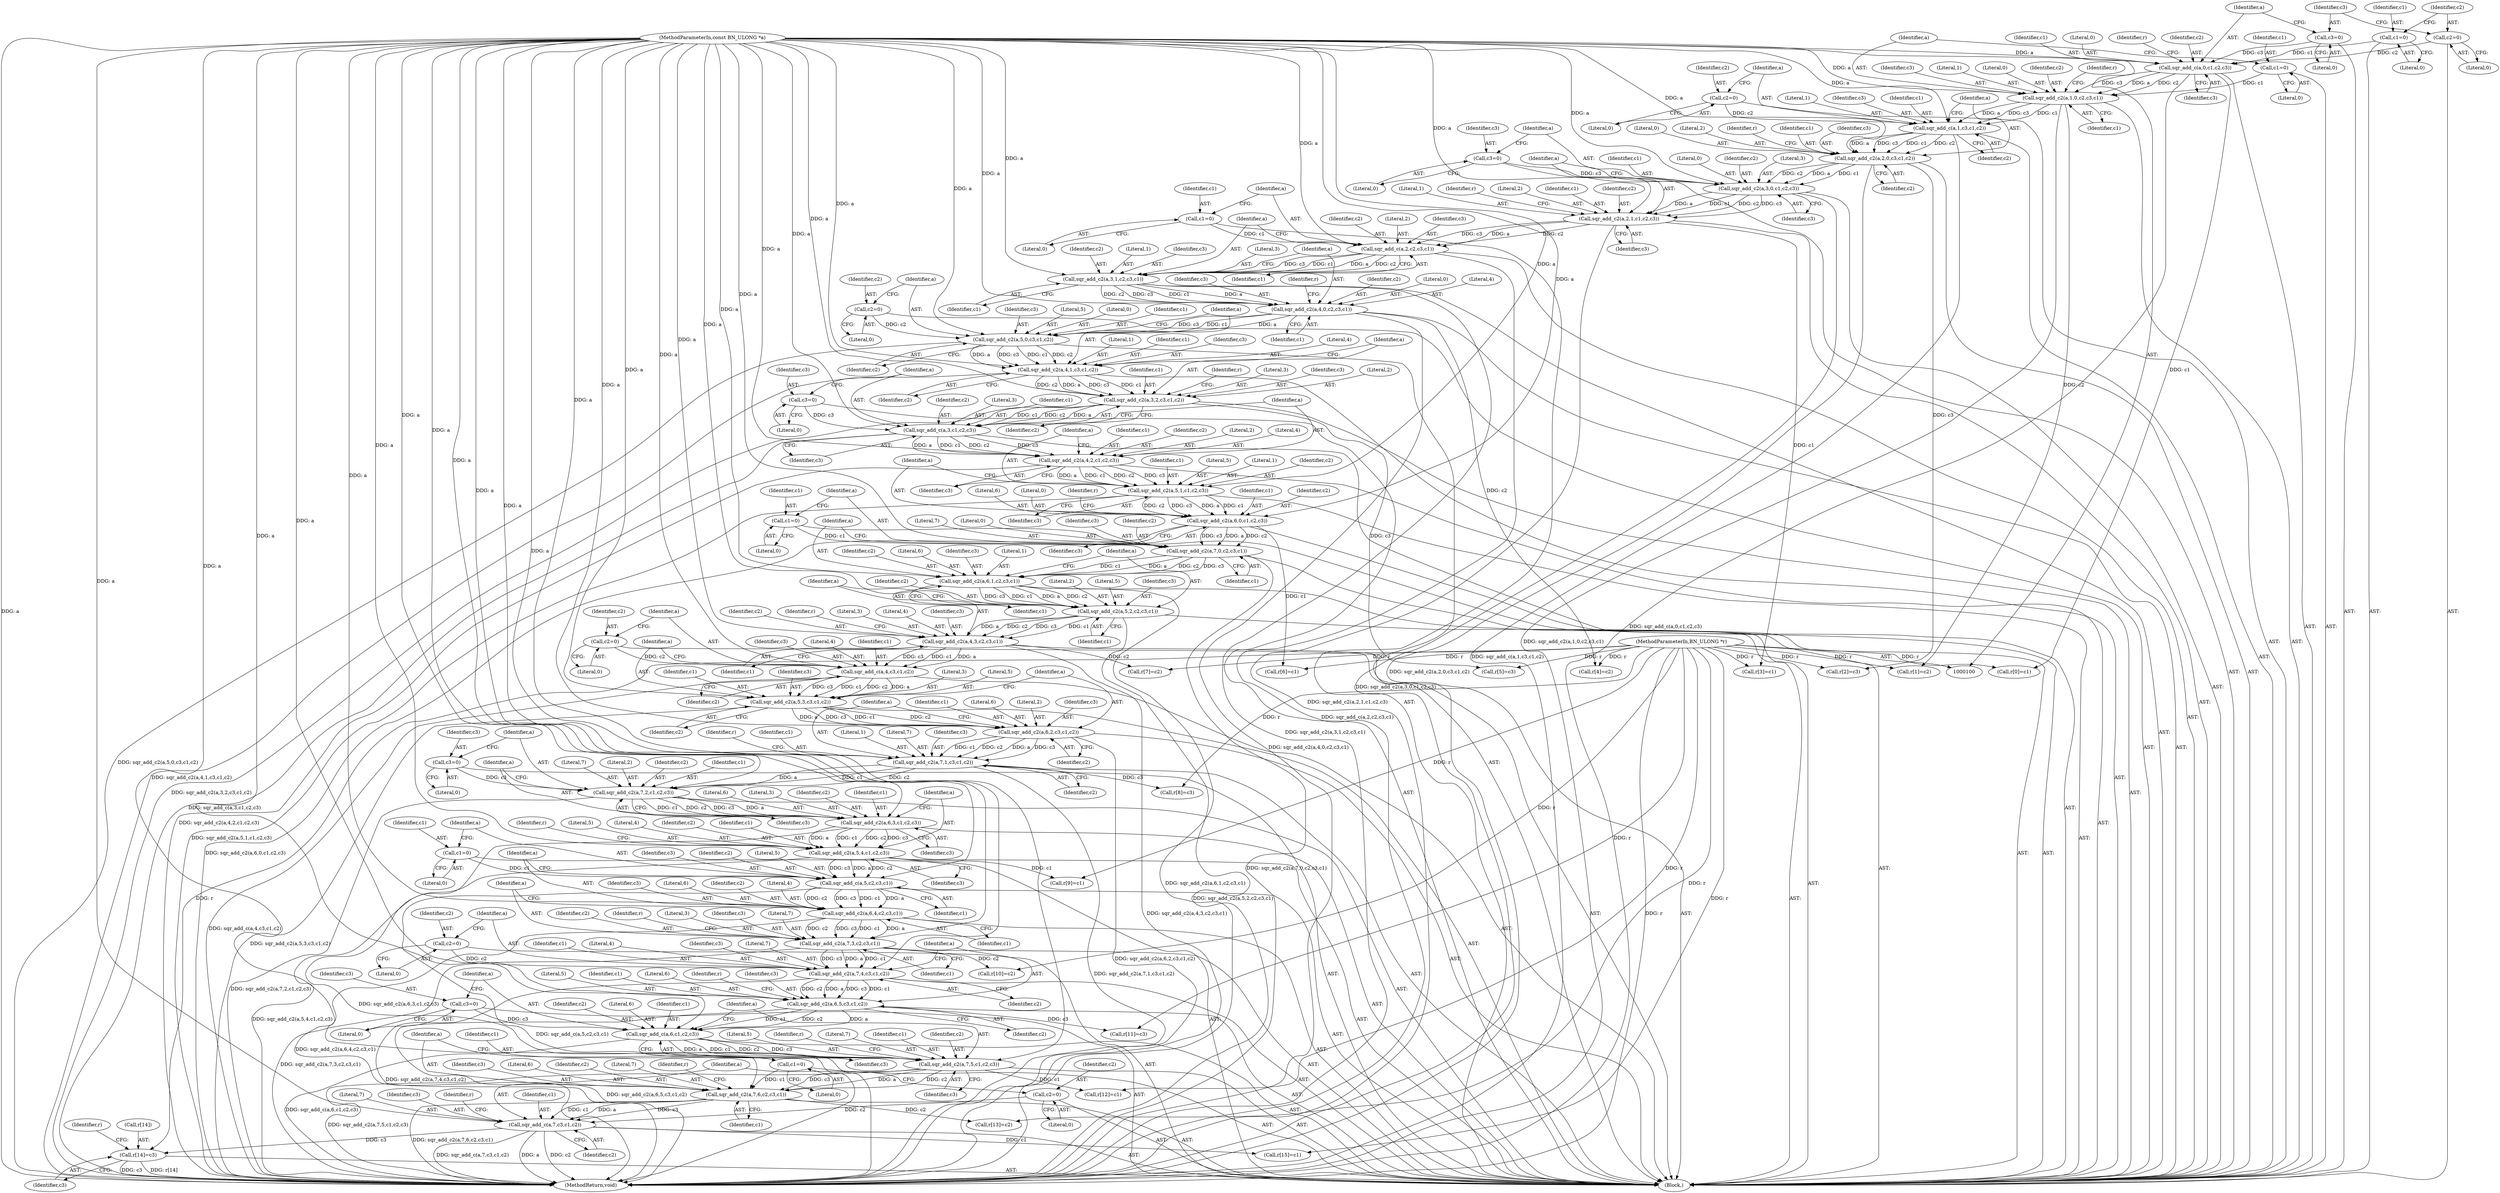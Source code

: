 digraph "0_openssl_a7a44ba55cb4f884c6bc9ceac90072dea38e66d0_2@array" {
"1000472" [label="(Call,r[14]=c3)"];
"1000466" [label="(Call,sqr_add_c(a,7,c3,c1,c2))"];
"1000451" [label="(Call,sqr_add_c2(a,7,6,c2,c3,c1))"];
"1000436" [label="(Call,sqr_add_c2(a,7,5,c1,c2,c3))"];
"1000430" [label="(Call,sqr_add_c(a,6,c1,c2,c3))"];
"1000415" [label="(Call,sqr_add_c2(a,6,5,c3,c1,c2))"];
"1000408" [label="(Call,sqr_add_c2(a,7,4,c3,c1,c2))"];
"1000393" [label="(Call,sqr_add_c2(a,7,3,c2,c3,c1))"];
"1000386" [label="(Call,sqr_add_c2(a,6,4,c2,c3,c1))"];
"1000380" [label="(Call,sqr_add_c(a,5,c2,c3,c1))"];
"1000365" [label="(Call,sqr_add_c2(a,5,4,c1,c2,c3))"];
"1000358" [label="(Call,sqr_add_c2(a,6,3,c1,c2,c3))"];
"1000351" [label="(Call,sqr_add_c2(a,7,2,c1,c2,c3))"];
"1000336" [label="(Call,sqr_add_c2(a,7,1,c3,c1,c2))"];
"1000329" [label="(Call,sqr_add_c2(a,6,2,c3,c1,c2))"];
"1000322" [label="(Call,sqr_add_c2(a,5,3,c3,c1,c2))"];
"1000316" [label="(Call,sqr_add_c(a,4,c3,c1,c2))"];
"1000301" [label="(Call,sqr_add_c2(a,4,3,c2,c3,c1))"];
"1000294" [label="(Call,sqr_add_c2(a,5,2,c2,c3,c1))"];
"1000287" [label="(Call,sqr_add_c2(a,6,1,c2,c3,c1))"];
"1000280" [label="(Call,sqr_add_c2(a,7,0,c2,c3,c1))"];
"1000265" [label="(Call,sqr_add_c2(a,6,0,c1,c2,c3))"];
"1000258" [label="(Call,sqr_add_c2(a,5,1,c1,c2,c3))"];
"1000251" [label="(Call,sqr_add_c2(a,4,2,c1,c2,c3))"];
"1000245" [label="(Call,sqr_add_c(a,3,c1,c2,c3))"];
"1000230" [label="(Call,sqr_add_c2(a,3,2,c3,c1,c2))"];
"1000223" [label="(Call,sqr_add_c2(a,4,1,c3,c1,c2))"];
"1000216" [label="(Call,sqr_add_c2(a,5,0,c3,c1,c2))"];
"1000201" [label="(Call,sqr_add_c2(a,4,0,c2,c3,c1))"];
"1000194" [label="(Call,sqr_add_c2(a,3,1,c2,c3,c1))"];
"1000188" [label="(Call,sqr_add_c(a,2,c2,c3,c1))"];
"1000173" [label="(Call,sqr_add_c2(a,2,1,c1,c2,c3))"];
"1000166" [label="(Call,sqr_add_c2(a,3,0,c1,c2,c3))"];
"1000151" [label="(Call,sqr_add_c2(a,2,0,c3,c1,c2))"];
"1000145" [label="(Call,sqr_add_c(a,1,c3,c1,c2))"];
"1000130" [label="(Call,sqr_add_c2(a,1,0,c2,c3,c1))"];
"1000116" [label="(Call,sqr_add_c(a,0,c1,c2,c3))"];
"1000102" [label="(MethodParameterIn,const BN_ULONG *a)"];
"1000107" [label="(Call,c1=0)"];
"1000110" [label="(Call,c2=0)"];
"1000113" [label="(Call,c3=0)"];
"1000127" [label="(Call,c1=0)"];
"1000142" [label="(Call,c2=0)"];
"1000163" [label="(Call,c3=0)"];
"1000185" [label="(Call,c1=0)"];
"1000213" [label="(Call,c2=0)"];
"1000242" [label="(Call,c3=0)"];
"1000277" [label="(Call,c1=0)"];
"1000313" [label="(Call,c2=0)"];
"1000348" [label="(Call,c3=0)"];
"1000377" [label="(Call,c1=0)"];
"1000405" [label="(Call,c2=0)"];
"1000427" [label="(Call,c3=0)"];
"1000448" [label="(Call,c1=0)"];
"1000463" [label="(Call,c2=0)"];
"1000101" [label="(MethodParameterIn,BN_ULONG *r)"];
"1000457" [label="(Identifier,c1)"];
"1000205" [label="(Identifier,c2)"];
"1000142" [label="(Call,c2=0)"];
"1000287" [label="(Call,sqr_add_c2(a,6,1,c2,c3,c1))"];
"1000148" [label="(Identifier,c3)"];
"1000333" [label="(Identifier,c3)"];
"1000195" [label="(Identifier,a)"];
"1000227" [label="(Identifier,c3)"];
"1000316" [label="(Call,sqr_add_c(a,4,c3,c1,c2))"];
"1000217" [label="(Identifier,a)"];
"1000351" [label="(Call,sqr_add_c2(a,7,2,c1,c2,c3))"];
"1000440" [label="(Identifier,c1)"];
"1000369" [label="(Identifier,c1)"];
"1000185" [label="(Call,c1=0)"];
"1000110" [label="(Call,c2=0)"];
"1000315" [label="(Literal,0)"];
"1000429" [label="(Literal,0)"];
"1000387" [label="(Identifier,a)"];
"1000155" [label="(Identifier,c3)"];
"1000169" [label="(Literal,0)"];
"1000294" [label="(Call,sqr_add_c2(a,5,2,c2,c3,c1))"];
"1000345" [label="(Identifier,r)"];
"1000320" [label="(Identifier,c1)"];
"1000465" [label="(Literal,0)"];
"1000328" [label="(Identifier,c2)"];
"1000395" [label="(Literal,7)"];
"1000293" [label="(Identifier,c1)"];
"1000422" [label="(Call,r[11]=c3)"];
"1000413" [label="(Identifier,c1)"];
"1000218" [label="(Literal,5)"];
"1000397" [label="(Identifier,c2)"];
"1000307" [label="(Identifier,c1)"];
"1000108" [label="(Identifier,c1)"];
"1000463" [label="(Call,c2=0)"];
"1000152" [label="(Identifier,a)"];
"1000354" [label="(Literal,2)"];
"1000357" [label="(Identifier,c3)"];
"1000317" [label="(Identifier,a)"];
"1000259" [label="(Identifier,a)"];
"1000377" [label="(Call,c1=0)"];
"1000284" [label="(Identifier,c2)"];
"1000219" [label="(Literal,0)"];
"1000334" [label="(Identifier,c1)"];
"1000374" [label="(Identifier,r)"];
"1000410" [label="(Literal,7)"];
"1000177" [label="(Identifier,c1)"];
"1000305" [label="(Identifier,c2)"];
"1000281" [label="(Identifier,a)"];
"1000295" [label="(Identifier,a)"];
"1000272" [label="(Call,r[6]=c1)"];
"1000204" [label="(Literal,0)"];
"1000131" [label="(Identifier,a)"];
"1000290" [label="(Literal,1)"];
"1000363" [label="(Identifier,c2)"];
"1000248" [label="(Identifier,c1)"];
"1000329" [label="(Call,sqr_add_c2(a,6,2,c3,c1,c2))"];
"1000107" [label="(Call,c1=0)"];
"1000386" [label="(Call,sqr_add_c2(a,6,4,c2,c3,c1))"];
"1000207" [label="(Identifier,c1)"];
"1000392" [label="(Identifier,c1)"];
"1000291" [label="(Identifier,c2)"];
"1000384" [label="(Identifier,c3)"];
"1000385" [label="(Identifier,c1)"];
"1000114" [label="(Identifier,c3)"];
"1000420" [label="(Identifier,c1)"];
"1000407" [label="(Literal,0)"];
"1000482" [label="(MethodReturn,void)"];
"1000350" [label="(Literal,0)"];
"1000191" [label="(Identifier,c2)"];
"1000103" [label="(Block,)"];
"1000147" [label="(Literal,1)"];
"1000124" [label="(Identifier,r)"];
"1000167" [label="(Identifier,a)"];
"1000157" [label="(Identifier,c2)"];
"1000251" [label="(Call,sqr_add_c2(a,4,2,c1,c2,c3))"];
"1000300" [label="(Identifier,c1)"];
"1000172" [label="(Identifier,c3)"];
"1000154" [label="(Literal,0)"];
"1000458" [label="(Call,r[13]=c2)"];
"1000464" [label="(Identifier,c2)"];
"1000371" [label="(Identifier,c3)"];
"1000368" [label="(Literal,4)"];
"1000336" [label="(Call,sqr_add_c2(a,7,1,c3,c1,c2))"];
"1000186" [label="(Identifier,c1)"];
"1000254" [label="(Literal,2)"];
"1000190" [label="(Literal,2)"];
"1000467" [label="(Identifier,a)"];
"1000193" [label="(Identifier,c1)"];
"1000451" [label="(Call,sqr_add_c2(a,7,6,c2,c3,c1))"];
"1000321" [label="(Identifier,c2)"];
"1000176" [label="(Literal,1)"];
"1000182" [label="(Identifier,r)"];
"1000253" [label="(Literal,4)"];
"1000466" [label="(Call,sqr_add_c(a,7,c3,c1,c2))"];
"1000441" [label="(Identifier,c2)"];
"1000390" [label="(Identifier,c2)"];
"1000361" [label="(Literal,3)"];
"1000296" [label="(Literal,5)"];
"1000236" [label="(Identifier,c2)"];
"1000203" [label="(Literal,4)"];
"1000367" [label="(Literal,5)"];
"1000342" [label="(Identifier,c2)"];
"1000432" [label="(Literal,6)"];
"1000139" [label="(Identifier,r)"];
"1000120" [label="(Identifier,c2)"];
"1000113" [label="(Call,c3=0)"];
"1000171" [label="(Identifier,c2)"];
"1000225" [label="(Literal,4)"];
"1000477" [label="(Call,r[15]=c1)"];
"1000433" [label="(Identifier,c1)"];
"1000323" [label="(Identifier,a)"];
"1000366" [label="(Identifier,a)"];
"1000476" [label="(Identifier,c3)"];
"1000353" [label="(Literal,7)"];
"1000437" [label="(Identifier,a)"];
"1000200" [label="(Identifier,c1)"];
"1000187" [label="(Literal,0)"];
"1000299" [label="(Identifier,c3)"];
"1000383" [label="(Identifier,c2)"];
"1000267" [label="(Literal,6)"];
"1000348" [label="(Call,c3=0)"];
"1000358" [label="(Call,sqr_add_c2(a,6,3,c1,c2,c3))"];
"1000285" [label="(Identifier,c3)"];
"1000288" [label="(Identifier,a)"];
"1000337" [label="(Identifier,a)"];
"1000153" [label="(Literal,2)"];
"1000250" [label="(Identifier,c3)"];
"1000150" [label="(Identifier,c2)"];
"1000160" [label="(Identifier,r)"];
"1000326" [label="(Identifier,c3)"];
"1000352" [label="(Identifier,a)"];
"1000382" [label="(Literal,5)"];
"1000232" [label="(Literal,3)"];
"1000164" [label="(Identifier,c3)"];
"1000222" [label="(Identifier,c2)"];
"1000221" [label="(Identifier,c1)"];
"1000165" [label="(Literal,0)"];
"1000341" [label="(Identifier,c1)"];
"1000199" [label="(Identifier,c3)"];
"1000146" [label="(Identifier,a)"];
"1000370" [label="(Identifier,c2)"];
"1000359" [label="(Identifier,a)"];
"1000255" [label="(Identifier,c1)"];
"1000456" [label="(Identifier,c3)"];
"1000121" [label="(Identifier,c3)"];
"1000393" [label="(Call,sqr_add_c2(a,7,3,c2,c3,c1))"];
"1000194" [label="(Call,sqr_add_c2(a,3,1,c2,c3,c1))"];
"1000431" [label="(Identifier,a)"];
"1000400" [label="(Call,r[10]=c2)"];
"1000474" [label="(Identifier,r)"];
"1000130" [label="(Call,sqr_add_c2(a,1,0,c2,c3,c1))"];
"1000129" [label="(Literal,0)"];
"1000417" [label="(Literal,6)"];
"1000102" [label="(MethodParameterIn,const BN_ULONG *a)"];
"1000430" [label="(Call,sqr_add_c(a,6,c1,c2,c3))"];
"1000415" [label="(Call,sqr_add_c2(a,6,5,c3,c1,c2))"];
"1000314" [label="(Identifier,c2)"];
"1000188" [label="(Call,sqr_add_c(a,2,c2,c3,c1))"];
"1000197" [label="(Literal,1)"];
"1000339" [label="(Literal,1)"];
"1000168" [label="(Literal,3)"];
"1000128" [label="(Identifier,c1)"];
"1000479" [label="(Identifier,r)"];
"1000268" [label="(Literal,0)"];
"1000306" [label="(Identifier,c3)"];
"1000379" [label="(Literal,0)"];
"1000101" [label="(MethodParameterIn,BN_ULONG *r)"];
"1000372" [label="(Call,r[9]=c1)"];
"1000274" [label="(Identifier,r)"];
"1000280" [label="(Call,sqr_add_c2(a,7,0,c2,c3,c1))"];
"1000443" [label="(Call,r[12]=c1)"];
"1000414" [label="(Identifier,c2)"];
"1000234" [label="(Identifier,c3)"];
"1000416" [label="(Identifier,a)"];
"1000119" [label="(Identifier,c1)"];
"1000362" [label="(Identifier,c1)"];
"1000249" [label="(Identifier,c2)"];
"1000330" [label="(Identifier,a)"];
"1000402" [label="(Identifier,r)"];
"1000325" [label="(Literal,3)"];
"1000122" [label="(Call,r[0]=c1)"];
"1000327" [label="(Identifier,c1)"];
"1000322" [label="(Call,sqr_add_c2(a,5,3,c3,c1,c2))"];
"1000301" [label="(Call,sqr_add_c2(a,4,3,c2,c3,c1))"];
"1000298" [label="(Identifier,c2)"];
"1000226" [label="(Literal,1)"];
"1000170" [label="(Identifier,c1)"];
"1000233" [label="(Literal,2)"];
"1000206" [label="(Identifier,c3)"];
"1000237" [label="(Call,r[5]=c3)"];
"1000389" [label="(Literal,4)"];
"1000277" [label="(Call,c1=0)"];
"1000192" [label="(Identifier,c3)"];
"1000471" [label="(Identifier,c2)"];
"1000427" [label="(Call,c3=0)"];
"1000408" [label="(Call,sqr_add_c2(a,7,4,c3,c1,c2))"];
"1000454" [label="(Literal,6)"];
"1000411" [label="(Literal,4)"];
"1000265" [label="(Call,sqr_add_c2(a,6,0,c1,c2,c3))"];
"1000257" [label="(Identifier,c3)"];
"1000262" [label="(Identifier,c1)"];
"1000252" [label="(Identifier,a)"];
"1000235" [label="(Identifier,c1)"];
"1000180" [label="(Call,r[3]=c1)"];
"1000145" [label="(Call,sqr_add_c(a,1,c3,c1,c2))"];
"1000244" [label="(Literal,0)"];
"1000243" [label="(Identifier,c3)"];
"1000335" [label="(Identifier,c2)"];
"1000439" [label="(Literal,5)"];
"1000116" [label="(Call,sqr_add_c(a,0,c1,c2,c3))"];
"1000470" [label="(Identifier,c1)"];
"1000424" [label="(Identifier,r)"];
"1000436" [label="(Call,sqr_add_c2(a,7,5,c1,c2,c3))"];
"1000356" [label="(Identifier,c2)"];
"1000173" [label="(Call,sqr_add_c2(a,2,1,c1,c2,c3))"];
"1000137" [label="(Call,r[1]=c2)"];
"1000381" [label="(Identifier,a)"];
"1000412" [label="(Identifier,c3)"];
"1000127" [label="(Call,c1=0)"];
"1000455" [label="(Identifier,c2)"];
"1000118" [label="(Literal,0)"];
"1000115" [label="(Literal,0)"];
"1000215" [label="(Literal,0)"];
"1000319" [label="(Identifier,c3)"];
"1000231" [label="(Identifier,a)"];
"1000198" [label="(Identifier,c2)"];
"1000343" [label="(Call,r[8]=c3)"];
"1000445" [label="(Identifier,r)"];
"1000286" [label="(Identifier,c1)"];
"1000230" [label="(Call,sqr_add_c2(a,3,2,c3,c1,c2))"];
"1000338" [label="(Literal,7)"];
"1000158" [label="(Call,r[2]=c3)"];
"1000349" [label="(Identifier,c3)"];
"1000468" [label="(Literal,7)"];
"1000469" [label="(Identifier,c3)"];
"1000391" [label="(Identifier,c3)"];
"1000297" [label="(Literal,2)"];
"1000210" [label="(Identifier,r)"];
"1000214" [label="(Identifier,c2)"];
"1000279" [label="(Literal,0)"];
"1000421" [label="(Identifier,c2)"];
"1000331" [label="(Literal,6)"];
"1000434" [label="(Identifier,c2)"];
"1000282" [label="(Literal,7)"];
"1000220" [label="(Identifier,c3)"];
"1000201" [label="(Call,sqr_add_c2(a,4,0,c2,c3,c1))"];
"1000399" [label="(Identifier,c1)"];
"1000269" [label="(Identifier,c1)"];
"1000260" [label="(Literal,5)"];
"1000448" [label="(Call,c1=0)"];
"1000246" [label="(Identifier,a)"];
"1000228" [label="(Identifier,c1)"];
"1000189" [label="(Identifier,a)"];
"1000438" [label="(Literal,7)"];
"1000449" [label="(Identifier,c1)"];
"1000245" [label="(Call,sqr_add_c(a,3,c1,c2,c3))"];
"1000261" [label="(Literal,1)"];
"1000380" [label="(Call,sqr_add_c(a,5,c2,c3,c1))"];
"1000340" [label="(Identifier,c3)"];
"1000175" [label="(Literal,2)"];
"1000208" [label="(Call,r[4]=c2)"];
"1000112" [label="(Literal,0)"];
"1000318" [label="(Literal,4)"];
"1000256" [label="(Identifier,c2)"];
"1000229" [label="(Identifier,c2)"];
"1000365" [label="(Call,sqr_add_c2(a,5,4,c1,c2,c3))"];
"1000196" [label="(Literal,3)"];
"1000163" [label="(Call,c3=0)"];
"1000149" [label="(Identifier,c1)"];
"1000117" [label="(Identifier,a)"];
"1000302" [label="(Identifier,a)"];
"1000216" [label="(Call,sqr_add_c2(a,5,0,c3,c1,c2))"];
"1000179" [label="(Identifier,c3)"];
"1000394" [label="(Identifier,a)"];
"1000109" [label="(Literal,0)"];
"1000409" [label="(Identifier,a)"];
"1000271" [label="(Identifier,c3)"];
"1000364" [label="(Identifier,c3)"];
"1000224" [label="(Identifier,a)"];
"1000174" [label="(Identifier,a)"];
"1000398" [label="(Identifier,c3)"];
"1000360" [label="(Literal,6)"];
"1000472" [label="(Call,r[14]=c3)"];
"1000453" [label="(Literal,7)"];
"1000166" [label="(Call,sqr_add_c2(a,3,0,c1,c2,c3))"];
"1000270" [label="(Identifier,c2)"];
"1000419" [label="(Identifier,c3)"];
"1000202" [label="(Identifier,a)"];
"1000239" [label="(Identifier,r)"];
"1000355" [label="(Identifier,c1)"];
"1000135" [label="(Identifier,c3)"];
"1000406" [label="(Identifier,c2)"];
"1000178" [label="(Identifier,c2)"];
"1000452" [label="(Identifier,a)"];
"1000213" [label="(Call,c2=0)"];
"1000313" [label="(Call,c2=0)"];
"1000405" [label="(Call,c2=0)"];
"1000324" [label="(Literal,5)"];
"1000308" [label="(Call,r[7]=c2)"];
"1000473" [label="(Call,r[14])"];
"1000435" [label="(Identifier,c3)"];
"1000151" [label="(Call,sqr_add_c2(a,2,0,c3,c1,c2))"];
"1000278" [label="(Identifier,c1)"];
"1000388" [label="(Literal,6)"];
"1000442" [label="(Identifier,c3)"];
"1000242" [label="(Call,c3=0)"];
"1000144" [label="(Literal,0)"];
"1000143" [label="(Identifier,c2)"];
"1000289" [label="(Literal,6)"];
"1000264" [label="(Identifier,c3)"];
"1000396" [label="(Literal,3)"];
"1000258" [label="(Call,sqr_add_c2(a,5,1,c1,c2,c3))"];
"1000132" [label="(Literal,1)"];
"1000428" [label="(Identifier,c3)"];
"1000292" [label="(Identifier,c3)"];
"1000460" [label="(Identifier,r)"];
"1000450" [label="(Literal,0)"];
"1000332" [label="(Literal,2)"];
"1000310" [label="(Identifier,r)"];
"1000156" [label="(Identifier,c1)"];
"1000303" [label="(Literal,4)"];
"1000304" [label="(Literal,3)"];
"1000378" [label="(Identifier,c1)"];
"1000247" [label="(Literal,3)"];
"1000283" [label="(Literal,0)"];
"1000266" [label="(Identifier,a)"];
"1000263" [label="(Identifier,c2)"];
"1000133" [label="(Literal,0)"];
"1000223" [label="(Call,sqr_add_c2(a,4,1,c3,c1,c2))"];
"1000136" [label="(Identifier,c1)"];
"1000134" [label="(Identifier,c2)"];
"1000111" [label="(Identifier,c2)"];
"1000418" [label="(Literal,5)"];
"1000472" -> "1000103"  [label="AST: "];
"1000472" -> "1000476"  [label="CFG: "];
"1000473" -> "1000472"  [label="AST: "];
"1000476" -> "1000472"  [label="AST: "];
"1000479" -> "1000472"  [label="CFG: "];
"1000472" -> "1000482"  [label="DDG: c3"];
"1000472" -> "1000482"  [label="DDG: r[14]"];
"1000466" -> "1000472"  [label="DDG: c3"];
"1000101" -> "1000472"  [label="DDG: r"];
"1000466" -> "1000103"  [label="AST: "];
"1000466" -> "1000471"  [label="CFG: "];
"1000467" -> "1000466"  [label="AST: "];
"1000468" -> "1000466"  [label="AST: "];
"1000469" -> "1000466"  [label="AST: "];
"1000470" -> "1000466"  [label="AST: "];
"1000471" -> "1000466"  [label="AST: "];
"1000474" -> "1000466"  [label="CFG: "];
"1000466" -> "1000482"  [label="DDG: sqr_add_c(a,7,c3,c1,c2)"];
"1000466" -> "1000482"  [label="DDG: a"];
"1000466" -> "1000482"  [label="DDG: c2"];
"1000451" -> "1000466"  [label="DDG: a"];
"1000451" -> "1000466"  [label="DDG: c3"];
"1000451" -> "1000466"  [label="DDG: c1"];
"1000102" -> "1000466"  [label="DDG: a"];
"1000463" -> "1000466"  [label="DDG: c2"];
"1000466" -> "1000477"  [label="DDG: c1"];
"1000451" -> "1000103"  [label="AST: "];
"1000451" -> "1000457"  [label="CFG: "];
"1000452" -> "1000451"  [label="AST: "];
"1000453" -> "1000451"  [label="AST: "];
"1000454" -> "1000451"  [label="AST: "];
"1000455" -> "1000451"  [label="AST: "];
"1000456" -> "1000451"  [label="AST: "];
"1000457" -> "1000451"  [label="AST: "];
"1000460" -> "1000451"  [label="CFG: "];
"1000451" -> "1000482"  [label="DDG: sqr_add_c2(a,7,6,c2,c3,c1)"];
"1000436" -> "1000451"  [label="DDG: a"];
"1000436" -> "1000451"  [label="DDG: c2"];
"1000436" -> "1000451"  [label="DDG: c3"];
"1000102" -> "1000451"  [label="DDG: a"];
"1000448" -> "1000451"  [label="DDG: c1"];
"1000451" -> "1000458"  [label="DDG: c2"];
"1000436" -> "1000103"  [label="AST: "];
"1000436" -> "1000442"  [label="CFG: "];
"1000437" -> "1000436"  [label="AST: "];
"1000438" -> "1000436"  [label="AST: "];
"1000439" -> "1000436"  [label="AST: "];
"1000440" -> "1000436"  [label="AST: "];
"1000441" -> "1000436"  [label="AST: "];
"1000442" -> "1000436"  [label="AST: "];
"1000445" -> "1000436"  [label="CFG: "];
"1000436" -> "1000482"  [label="DDG: sqr_add_c2(a,7,5,c1,c2,c3)"];
"1000430" -> "1000436"  [label="DDG: a"];
"1000430" -> "1000436"  [label="DDG: c1"];
"1000430" -> "1000436"  [label="DDG: c2"];
"1000430" -> "1000436"  [label="DDG: c3"];
"1000102" -> "1000436"  [label="DDG: a"];
"1000436" -> "1000443"  [label="DDG: c1"];
"1000430" -> "1000103"  [label="AST: "];
"1000430" -> "1000435"  [label="CFG: "];
"1000431" -> "1000430"  [label="AST: "];
"1000432" -> "1000430"  [label="AST: "];
"1000433" -> "1000430"  [label="AST: "];
"1000434" -> "1000430"  [label="AST: "];
"1000435" -> "1000430"  [label="AST: "];
"1000437" -> "1000430"  [label="CFG: "];
"1000430" -> "1000482"  [label="DDG: sqr_add_c(a,6,c1,c2,c3)"];
"1000415" -> "1000430"  [label="DDG: a"];
"1000415" -> "1000430"  [label="DDG: c1"];
"1000415" -> "1000430"  [label="DDG: c2"];
"1000102" -> "1000430"  [label="DDG: a"];
"1000427" -> "1000430"  [label="DDG: c3"];
"1000415" -> "1000103"  [label="AST: "];
"1000415" -> "1000421"  [label="CFG: "];
"1000416" -> "1000415"  [label="AST: "];
"1000417" -> "1000415"  [label="AST: "];
"1000418" -> "1000415"  [label="AST: "];
"1000419" -> "1000415"  [label="AST: "];
"1000420" -> "1000415"  [label="AST: "];
"1000421" -> "1000415"  [label="AST: "];
"1000424" -> "1000415"  [label="CFG: "];
"1000415" -> "1000482"  [label="DDG: sqr_add_c2(a,6,5,c3,c1,c2)"];
"1000408" -> "1000415"  [label="DDG: a"];
"1000408" -> "1000415"  [label="DDG: c3"];
"1000408" -> "1000415"  [label="DDG: c1"];
"1000408" -> "1000415"  [label="DDG: c2"];
"1000102" -> "1000415"  [label="DDG: a"];
"1000415" -> "1000422"  [label="DDG: c3"];
"1000408" -> "1000103"  [label="AST: "];
"1000408" -> "1000414"  [label="CFG: "];
"1000409" -> "1000408"  [label="AST: "];
"1000410" -> "1000408"  [label="AST: "];
"1000411" -> "1000408"  [label="AST: "];
"1000412" -> "1000408"  [label="AST: "];
"1000413" -> "1000408"  [label="AST: "];
"1000414" -> "1000408"  [label="AST: "];
"1000416" -> "1000408"  [label="CFG: "];
"1000408" -> "1000482"  [label="DDG: sqr_add_c2(a,7,4,c3,c1,c2)"];
"1000393" -> "1000408"  [label="DDG: a"];
"1000393" -> "1000408"  [label="DDG: c3"];
"1000393" -> "1000408"  [label="DDG: c1"];
"1000102" -> "1000408"  [label="DDG: a"];
"1000405" -> "1000408"  [label="DDG: c2"];
"1000393" -> "1000103"  [label="AST: "];
"1000393" -> "1000399"  [label="CFG: "];
"1000394" -> "1000393"  [label="AST: "];
"1000395" -> "1000393"  [label="AST: "];
"1000396" -> "1000393"  [label="AST: "];
"1000397" -> "1000393"  [label="AST: "];
"1000398" -> "1000393"  [label="AST: "];
"1000399" -> "1000393"  [label="AST: "];
"1000402" -> "1000393"  [label="CFG: "];
"1000393" -> "1000482"  [label="DDG: sqr_add_c2(a,7,3,c2,c3,c1)"];
"1000386" -> "1000393"  [label="DDG: a"];
"1000386" -> "1000393"  [label="DDG: c2"];
"1000386" -> "1000393"  [label="DDG: c3"];
"1000386" -> "1000393"  [label="DDG: c1"];
"1000102" -> "1000393"  [label="DDG: a"];
"1000393" -> "1000400"  [label="DDG: c2"];
"1000386" -> "1000103"  [label="AST: "];
"1000386" -> "1000392"  [label="CFG: "];
"1000387" -> "1000386"  [label="AST: "];
"1000388" -> "1000386"  [label="AST: "];
"1000389" -> "1000386"  [label="AST: "];
"1000390" -> "1000386"  [label="AST: "];
"1000391" -> "1000386"  [label="AST: "];
"1000392" -> "1000386"  [label="AST: "];
"1000394" -> "1000386"  [label="CFG: "];
"1000386" -> "1000482"  [label="DDG: sqr_add_c2(a,6,4,c2,c3,c1)"];
"1000380" -> "1000386"  [label="DDG: a"];
"1000380" -> "1000386"  [label="DDG: c2"];
"1000380" -> "1000386"  [label="DDG: c3"];
"1000380" -> "1000386"  [label="DDG: c1"];
"1000102" -> "1000386"  [label="DDG: a"];
"1000380" -> "1000103"  [label="AST: "];
"1000380" -> "1000385"  [label="CFG: "];
"1000381" -> "1000380"  [label="AST: "];
"1000382" -> "1000380"  [label="AST: "];
"1000383" -> "1000380"  [label="AST: "];
"1000384" -> "1000380"  [label="AST: "];
"1000385" -> "1000380"  [label="AST: "];
"1000387" -> "1000380"  [label="CFG: "];
"1000380" -> "1000482"  [label="DDG: sqr_add_c(a,5,c2,c3,c1)"];
"1000365" -> "1000380"  [label="DDG: a"];
"1000365" -> "1000380"  [label="DDG: c2"];
"1000365" -> "1000380"  [label="DDG: c3"];
"1000102" -> "1000380"  [label="DDG: a"];
"1000377" -> "1000380"  [label="DDG: c1"];
"1000365" -> "1000103"  [label="AST: "];
"1000365" -> "1000371"  [label="CFG: "];
"1000366" -> "1000365"  [label="AST: "];
"1000367" -> "1000365"  [label="AST: "];
"1000368" -> "1000365"  [label="AST: "];
"1000369" -> "1000365"  [label="AST: "];
"1000370" -> "1000365"  [label="AST: "];
"1000371" -> "1000365"  [label="AST: "];
"1000374" -> "1000365"  [label="CFG: "];
"1000365" -> "1000482"  [label="DDG: sqr_add_c2(a,5,4,c1,c2,c3)"];
"1000358" -> "1000365"  [label="DDG: a"];
"1000358" -> "1000365"  [label="DDG: c1"];
"1000358" -> "1000365"  [label="DDG: c2"];
"1000358" -> "1000365"  [label="DDG: c3"];
"1000102" -> "1000365"  [label="DDG: a"];
"1000365" -> "1000372"  [label="DDG: c1"];
"1000358" -> "1000103"  [label="AST: "];
"1000358" -> "1000364"  [label="CFG: "];
"1000359" -> "1000358"  [label="AST: "];
"1000360" -> "1000358"  [label="AST: "];
"1000361" -> "1000358"  [label="AST: "];
"1000362" -> "1000358"  [label="AST: "];
"1000363" -> "1000358"  [label="AST: "];
"1000364" -> "1000358"  [label="AST: "];
"1000366" -> "1000358"  [label="CFG: "];
"1000358" -> "1000482"  [label="DDG: sqr_add_c2(a,6,3,c1,c2,c3)"];
"1000351" -> "1000358"  [label="DDG: a"];
"1000351" -> "1000358"  [label="DDG: c1"];
"1000351" -> "1000358"  [label="DDG: c2"];
"1000351" -> "1000358"  [label="DDG: c3"];
"1000102" -> "1000358"  [label="DDG: a"];
"1000351" -> "1000103"  [label="AST: "];
"1000351" -> "1000357"  [label="CFG: "];
"1000352" -> "1000351"  [label="AST: "];
"1000353" -> "1000351"  [label="AST: "];
"1000354" -> "1000351"  [label="AST: "];
"1000355" -> "1000351"  [label="AST: "];
"1000356" -> "1000351"  [label="AST: "];
"1000357" -> "1000351"  [label="AST: "];
"1000359" -> "1000351"  [label="CFG: "];
"1000351" -> "1000482"  [label="DDG: sqr_add_c2(a,7,2,c1,c2,c3)"];
"1000336" -> "1000351"  [label="DDG: a"];
"1000336" -> "1000351"  [label="DDG: c1"];
"1000336" -> "1000351"  [label="DDG: c2"];
"1000102" -> "1000351"  [label="DDG: a"];
"1000348" -> "1000351"  [label="DDG: c3"];
"1000336" -> "1000103"  [label="AST: "];
"1000336" -> "1000342"  [label="CFG: "];
"1000337" -> "1000336"  [label="AST: "];
"1000338" -> "1000336"  [label="AST: "];
"1000339" -> "1000336"  [label="AST: "];
"1000340" -> "1000336"  [label="AST: "];
"1000341" -> "1000336"  [label="AST: "];
"1000342" -> "1000336"  [label="AST: "];
"1000345" -> "1000336"  [label="CFG: "];
"1000336" -> "1000482"  [label="DDG: sqr_add_c2(a,7,1,c3,c1,c2)"];
"1000329" -> "1000336"  [label="DDG: a"];
"1000329" -> "1000336"  [label="DDG: c3"];
"1000329" -> "1000336"  [label="DDG: c1"];
"1000329" -> "1000336"  [label="DDG: c2"];
"1000102" -> "1000336"  [label="DDG: a"];
"1000336" -> "1000343"  [label="DDG: c3"];
"1000329" -> "1000103"  [label="AST: "];
"1000329" -> "1000335"  [label="CFG: "];
"1000330" -> "1000329"  [label="AST: "];
"1000331" -> "1000329"  [label="AST: "];
"1000332" -> "1000329"  [label="AST: "];
"1000333" -> "1000329"  [label="AST: "];
"1000334" -> "1000329"  [label="AST: "];
"1000335" -> "1000329"  [label="AST: "];
"1000337" -> "1000329"  [label="CFG: "];
"1000329" -> "1000482"  [label="DDG: sqr_add_c2(a,6,2,c3,c1,c2)"];
"1000322" -> "1000329"  [label="DDG: a"];
"1000322" -> "1000329"  [label="DDG: c3"];
"1000322" -> "1000329"  [label="DDG: c1"];
"1000322" -> "1000329"  [label="DDG: c2"];
"1000102" -> "1000329"  [label="DDG: a"];
"1000322" -> "1000103"  [label="AST: "];
"1000322" -> "1000328"  [label="CFG: "];
"1000323" -> "1000322"  [label="AST: "];
"1000324" -> "1000322"  [label="AST: "];
"1000325" -> "1000322"  [label="AST: "];
"1000326" -> "1000322"  [label="AST: "];
"1000327" -> "1000322"  [label="AST: "];
"1000328" -> "1000322"  [label="AST: "];
"1000330" -> "1000322"  [label="CFG: "];
"1000322" -> "1000482"  [label="DDG: sqr_add_c2(a,5,3,c3,c1,c2)"];
"1000316" -> "1000322"  [label="DDG: a"];
"1000316" -> "1000322"  [label="DDG: c3"];
"1000316" -> "1000322"  [label="DDG: c1"];
"1000316" -> "1000322"  [label="DDG: c2"];
"1000102" -> "1000322"  [label="DDG: a"];
"1000316" -> "1000103"  [label="AST: "];
"1000316" -> "1000321"  [label="CFG: "];
"1000317" -> "1000316"  [label="AST: "];
"1000318" -> "1000316"  [label="AST: "];
"1000319" -> "1000316"  [label="AST: "];
"1000320" -> "1000316"  [label="AST: "];
"1000321" -> "1000316"  [label="AST: "];
"1000323" -> "1000316"  [label="CFG: "];
"1000316" -> "1000482"  [label="DDG: sqr_add_c(a,4,c3,c1,c2)"];
"1000301" -> "1000316"  [label="DDG: a"];
"1000301" -> "1000316"  [label="DDG: c3"];
"1000301" -> "1000316"  [label="DDG: c1"];
"1000102" -> "1000316"  [label="DDG: a"];
"1000313" -> "1000316"  [label="DDG: c2"];
"1000301" -> "1000103"  [label="AST: "];
"1000301" -> "1000307"  [label="CFG: "];
"1000302" -> "1000301"  [label="AST: "];
"1000303" -> "1000301"  [label="AST: "];
"1000304" -> "1000301"  [label="AST: "];
"1000305" -> "1000301"  [label="AST: "];
"1000306" -> "1000301"  [label="AST: "];
"1000307" -> "1000301"  [label="AST: "];
"1000310" -> "1000301"  [label="CFG: "];
"1000301" -> "1000482"  [label="DDG: sqr_add_c2(a,4,3,c2,c3,c1)"];
"1000294" -> "1000301"  [label="DDG: a"];
"1000294" -> "1000301"  [label="DDG: c2"];
"1000294" -> "1000301"  [label="DDG: c3"];
"1000294" -> "1000301"  [label="DDG: c1"];
"1000102" -> "1000301"  [label="DDG: a"];
"1000301" -> "1000308"  [label="DDG: c2"];
"1000294" -> "1000103"  [label="AST: "];
"1000294" -> "1000300"  [label="CFG: "];
"1000295" -> "1000294"  [label="AST: "];
"1000296" -> "1000294"  [label="AST: "];
"1000297" -> "1000294"  [label="AST: "];
"1000298" -> "1000294"  [label="AST: "];
"1000299" -> "1000294"  [label="AST: "];
"1000300" -> "1000294"  [label="AST: "];
"1000302" -> "1000294"  [label="CFG: "];
"1000294" -> "1000482"  [label="DDG: sqr_add_c2(a,5,2,c2,c3,c1)"];
"1000287" -> "1000294"  [label="DDG: a"];
"1000287" -> "1000294"  [label="DDG: c2"];
"1000287" -> "1000294"  [label="DDG: c3"];
"1000287" -> "1000294"  [label="DDG: c1"];
"1000102" -> "1000294"  [label="DDG: a"];
"1000287" -> "1000103"  [label="AST: "];
"1000287" -> "1000293"  [label="CFG: "];
"1000288" -> "1000287"  [label="AST: "];
"1000289" -> "1000287"  [label="AST: "];
"1000290" -> "1000287"  [label="AST: "];
"1000291" -> "1000287"  [label="AST: "];
"1000292" -> "1000287"  [label="AST: "];
"1000293" -> "1000287"  [label="AST: "];
"1000295" -> "1000287"  [label="CFG: "];
"1000287" -> "1000482"  [label="DDG: sqr_add_c2(a,6,1,c2,c3,c1)"];
"1000280" -> "1000287"  [label="DDG: a"];
"1000280" -> "1000287"  [label="DDG: c2"];
"1000280" -> "1000287"  [label="DDG: c3"];
"1000280" -> "1000287"  [label="DDG: c1"];
"1000102" -> "1000287"  [label="DDG: a"];
"1000280" -> "1000103"  [label="AST: "];
"1000280" -> "1000286"  [label="CFG: "];
"1000281" -> "1000280"  [label="AST: "];
"1000282" -> "1000280"  [label="AST: "];
"1000283" -> "1000280"  [label="AST: "];
"1000284" -> "1000280"  [label="AST: "];
"1000285" -> "1000280"  [label="AST: "];
"1000286" -> "1000280"  [label="AST: "];
"1000288" -> "1000280"  [label="CFG: "];
"1000280" -> "1000482"  [label="DDG: sqr_add_c2(a,7,0,c2,c3,c1)"];
"1000265" -> "1000280"  [label="DDG: a"];
"1000265" -> "1000280"  [label="DDG: c2"];
"1000265" -> "1000280"  [label="DDG: c3"];
"1000102" -> "1000280"  [label="DDG: a"];
"1000277" -> "1000280"  [label="DDG: c1"];
"1000265" -> "1000103"  [label="AST: "];
"1000265" -> "1000271"  [label="CFG: "];
"1000266" -> "1000265"  [label="AST: "];
"1000267" -> "1000265"  [label="AST: "];
"1000268" -> "1000265"  [label="AST: "];
"1000269" -> "1000265"  [label="AST: "];
"1000270" -> "1000265"  [label="AST: "];
"1000271" -> "1000265"  [label="AST: "];
"1000274" -> "1000265"  [label="CFG: "];
"1000265" -> "1000482"  [label="DDG: sqr_add_c2(a,6,0,c1,c2,c3)"];
"1000258" -> "1000265"  [label="DDG: a"];
"1000258" -> "1000265"  [label="DDG: c1"];
"1000258" -> "1000265"  [label="DDG: c2"];
"1000258" -> "1000265"  [label="DDG: c3"];
"1000102" -> "1000265"  [label="DDG: a"];
"1000265" -> "1000272"  [label="DDG: c1"];
"1000258" -> "1000103"  [label="AST: "];
"1000258" -> "1000264"  [label="CFG: "];
"1000259" -> "1000258"  [label="AST: "];
"1000260" -> "1000258"  [label="AST: "];
"1000261" -> "1000258"  [label="AST: "];
"1000262" -> "1000258"  [label="AST: "];
"1000263" -> "1000258"  [label="AST: "];
"1000264" -> "1000258"  [label="AST: "];
"1000266" -> "1000258"  [label="CFG: "];
"1000258" -> "1000482"  [label="DDG: sqr_add_c2(a,5,1,c1,c2,c3)"];
"1000251" -> "1000258"  [label="DDG: a"];
"1000251" -> "1000258"  [label="DDG: c1"];
"1000251" -> "1000258"  [label="DDG: c2"];
"1000251" -> "1000258"  [label="DDG: c3"];
"1000102" -> "1000258"  [label="DDG: a"];
"1000251" -> "1000103"  [label="AST: "];
"1000251" -> "1000257"  [label="CFG: "];
"1000252" -> "1000251"  [label="AST: "];
"1000253" -> "1000251"  [label="AST: "];
"1000254" -> "1000251"  [label="AST: "];
"1000255" -> "1000251"  [label="AST: "];
"1000256" -> "1000251"  [label="AST: "];
"1000257" -> "1000251"  [label="AST: "];
"1000259" -> "1000251"  [label="CFG: "];
"1000251" -> "1000482"  [label="DDG: sqr_add_c2(a,4,2,c1,c2,c3)"];
"1000245" -> "1000251"  [label="DDG: a"];
"1000245" -> "1000251"  [label="DDG: c1"];
"1000245" -> "1000251"  [label="DDG: c2"];
"1000245" -> "1000251"  [label="DDG: c3"];
"1000102" -> "1000251"  [label="DDG: a"];
"1000245" -> "1000103"  [label="AST: "];
"1000245" -> "1000250"  [label="CFG: "];
"1000246" -> "1000245"  [label="AST: "];
"1000247" -> "1000245"  [label="AST: "];
"1000248" -> "1000245"  [label="AST: "];
"1000249" -> "1000245"  [label="AST: "];
"1000250" -> "1000245"  [label="AST: "];
"1000252" -> "1000245"  [label="CFG: "];
"1000245" -> "1000482"  [label="DDG: sqr_add_c(a,3,c1,c2,c3)"];
"1000230" -> "1000245"  [label="DDG: a"];
"1000230" -> "1000245"  [label="DDG: c1"];
"1000230" -> "1000245"  [label="DDG: c2"];
"1000102" -> "1000245"  [label="DDG: a"];
"1000242" -> "1000245"  [label="DDG: c3"];
"1000230" -> "1000103"  [label="AST: "];
"1000230" -> "1000236"  [label="CFG: "];
"1000231" -> "1000230"  [label="AST: "];
"1000232" -> "1000230"  [label="AST: "];
"1000233" -> "1000230"  [label="AST: "];
"1000234" -> "1000230"  [label="AST: "];
"1000235" -> "1000230"  [label="AST: "];
"1000236" -> "1000230"  [label="AST: "];
"1000239" -> "1000230"  [label="CFG: "];
"1000230" -> "1000482"  [label="DDG: sqr_add_c2(a,3,2,c3,c1,c2)"];
"1000223" -> "1000230"  [label="DDG: a"];
"1000223" -> "1000230"  [label="DDG: c3"];
"1000223" -> "1000230"  [label="DDG: c1"];
"1000223" -> "1000230"  [label="DDG: c2"];
"1000102" -> "1000230"  [label="DDG: a"];
"1000230" -> "1000237"  [label="DDG: c3"];
"1000223" -> "1000103"  [label="AST: "];
"1000223" -> "1000229"  [label="CFG: "];
"1000224" -> "1000223"  [label="AST: "];
"1000225" -> "1000223"  [label="AST: "];
"1000226" -> "1000223"  [label="AST: "];
"1000227" -> "1000223"  [label="AST: "];
"1000228" -> "1000223"  [label="AST: "];
"1000229" -> "1000223"  [label="AST: "];
"1000231" -> "1000223"  [label="CFG: "];
"1000223" -> "1000482"  [label="DDG: sqr_add_c2(a,4,1,c3,c1,c2)"];
"1000216" -> "1000223"  [label="DDG: a"];
"1000216" -> "1000223"  [label="DDG: c3"];
"1000216" -> "1000223"  [label="DDG: c1"];
"1000216" -> "1000223"  [label="DDG: c2"];
"1000102" -> "1000223"  [label="DDG: a"];
"1000216" -> "1000103"  [label="AST: "];
"1000216" -> "1000222"  [label="CFG: "];
"1000217" -> "1000216"  [label="AST: "];
"1000218" -> "1000216"  [label="AST: "];
"1000219" -> "1000216"  [label="AST: "];
"1000220" -> "1000216"  [label="AST: "];
"1000221" -> "1000216"  [label="AST: "];
"1000222" -> "1000216"  [label="AST: "];
"1000224" -> "1000216"  [label="CFG: "];
"1000216" -> "1000482"  [label="DDG: sqr_add_c2(a,5,0,c3,c1,c2)"];
"1000201" -> "1000216"  [label="DDG: a"];
"1000201" -> "1000216"  [label="DDG: c3"];
"1000201" -> "1000216"  [label="DDG: c1"];
"1000102" -> "1000216"  [label="DDG: a"];
"1000213" -> "1000216"  [label="DDG: c2"];
"1000201" -> "1000103"  [label="AST: "];
"1000201" -> "1000207"  [label="CFG: "];
"1000202" -> "1000201"  [label="AST: "];
"1000203" -> "1000201"  [label="AST: "];
"1000204" -> "1000201"  [label="AST: "];
"1000205" -> "1000201"  [label="AST: "];
"1000206" -> "1000201"  [label="AST: "];
"1000207" -> "1000201"  [label="AST: "];
"1000210" -> "1000201"  [label="CFG: "];
"1000201" -> "1000482"  [label="DDG: sqr_add_c2(a,4,0,c2,c3,c1)"];
"1000194" -> "1000201"  [label="DDG: a"];
"1000194" -> "1000201"  [label="DDG: c2"];
"1000194" -> "1000201"  [label="DDG: c3"];
"1000194" -> "1000201"  [label="DDG: c1"];
"1000102" -> "1000201"  [label="DDG: a"];
"1000201" -> "1000208"  [label="DDG: c2"];
"1000194" -> "1000103"  [label="AST: "];
"1000194" -> "1000200"  [label="CFG: "];
"1000195" -> "1000194"  [label="AST: "];
"1000196" -> "1000194"  [label="AST: "];
"1000197" -> "1000194"  [label="AST: "];
"1000198" -> "1000194"  [label="AST: "];
"1000199" -> "1000194"  [label="AST: "];
"1000200" -> "1000194"  [label="AST: "];
"1000202" -> "1000194"  [label="CFG: "];
"1000194" -> "1000482"  [label="DDG: sqr_add_c2(a,3,1,c2,c3,c1)"];
"1000188" -> "1000194"  [label="DDG: a"];
"1000188" -> "1000194"  [label="DDG: c2"];
"1000188" -> "1000194"  [label="DDG: c3"];
"1000188" -> "1000194"  [label="DDG: c1"];
"1000102" -> "1000194"  [label="DDG: a"];
"1000188" -> "1000103"  [label="AST: "];
"1000188" -> "1000193"  [label="CFG: "];
"1000189" -> "1000188"  [label="AST: "];
"1000190" -> "1000188"  [label="AST: "];
"1000191" -> "1000188"  [label="AST: "];
"1000192" -> "1000188"  [label="AST: "];
"1000193" -> "1000188"  [label="AST: "];
"1000195" -> "1000188"  [label="CFG: "];
"1000188" -> "1000482"  [label="DDG: sqr_add_c(a,2,c2,c3,c1)"];
"1000173" -> "1000188"  [label="DDG: a"];
"1000173" -> "1000188"  [label="DDG: c2"];
"1000173" -> "1000188"  [label="DDG: c3"];
"1000102" -> "1000188"  [label="DDG: a"];
"1000185" -> "1000188"  [label="DDG: c1"];
"1000173" -> "1000103"  [label="AST: "];
"1000173" -> "1000179"  [label="CFG: "];
"1000174" -> "1000173"  [label="AST: "];
"1000175" -> "1000173"  [label="AST: "];
"1000176" -> "1000173"  [label="AST: "];
"1000177" -> "1000173"  [label="AST: "];
"1000178" -> "1000173"  [label="AST: "];
"1000179" -> "1000173"  [label="AST: "];
"1000182" -> "1000173"  [label="CFG: "];
"1000173" -> "1000482"  [label="DDG: sqr_add_c2(a,2,1,c1,c2,c3)"];
"1000166" -> "1000173"  [label="DDG: a"];
"1000166" -> "1000173"  [label="DDG: c1"];
"1000166" -> "1000173"  [label="DDG: c2"];
"1000166" -> "1000173"  [label="DDG: c3"];
"1000102" -> "1000173"  [label="DDG: a"];
"1000173" -> "1000180"  [label="DDG: c1"];
"1000166" -> "1000103"  [label="AST: "];
"1000166" -> "1000172"  [label="CFG: "];
"1000167" -> "1000166"  [label="AST: "];
"1000168" -> "1000166"  [label="AST: "];
"1000169" -> "1000166"  [label="AST: "];
"1000170" -> "1000166"  [label="AST: "];
"1000171" -> "1000166"  [label="AST: "];
"1000172" -> "1000166"  [label="AST: "];
"1000174" -> "1000166"  [label="CFG: "];
"1000166" -> "1000482"  [label="DDG: sqr_add_c2(a,3,0,c1,c2,c3)"];
"1000151" -> "1000166"  [label="DDG: a"];
"1000151" -> "1000166"  [label="DDG: c1"];
"1000151" -> "1000166"  [label="DDG: c2"];
"1000102" -> "1000166"  [label="DDG: a"];
"1000163" -> "1000166"  [label="DDG: c3"];
"1000151" -> "1000103"  [label="AST: "];
"1000151" -> "1000157"  [label="CFG: "];
"1000152" -> "1000151"  [label="AST: "];
"1000153" -> "1000151"  [label="AST: "];
"1000154" -> "1000151"  [label="AST: "];
"1000155" -> "1000151"  [label="AST: "];
"1000156" -> "1000151"  [label="AST: "];
"1000157" -> "1000151"  [label="AST: "];
"1000160" -> "1000151"  [label="CFG: "];
"1000151" -> "1000482"  [label="DDG: sqr_add_c2(a,2,0,c3,c1,c2)"];
"1000145" -> "1000151"  [label="DDG: a"];
"1000145" -> "1000151"  [label="DDG: c3"];
"1000145" -> "1000151"  [label="DDG: c1"];
"1000145" -> "1000151"  [label="DDG: c2"];
"1000102" -> "1000151"  [label="DDG: a"];
"1000151" -> "1000158"  [label="DDG: c3"];
"1000145" -> "1000103"  [label="AST: "];
"1000145" -> "1000150"  [label="CFG: "];
"1000146" -> "1000145"  [label="AST: "];
"1000147" -> "1000145"  [label="AST: "];
"1000148" -> "1000145"  [label="AST: "];
"1000149" -> "1000145"  [label="AST: "];
"1000150" -> "1000145"  [label="AST: "];
"1000152" -> "1000145"  [label="CFG: "];
"1000145" -> "1000482"  [label="DDG: sqr_add_c(a,1,c3,c1,c2)"];
"1000130" -> "1000145"  [label="DDG: a"];
"1000130" -> "1000145"  [label="DDG: c3"];
"1000130" -> "1000145"  [label="DDG: c1"];
"1000102" -> "1000145"  [label="DDG: a"];
"1000142" -> "1000145"  [label="DDG: c2"];
"1000130" -> "1000103"  [label="AST: "];
"1000130" -> "1000136"  [label="CFG: "];
"1000131" -> "1000130"  [label="AST: "];
"1000132" -> "1000130"  [label="AST: "];
"1000133" -> "1000130"  [label="AST: "];
"1000134" -> "1000130"  [label="AST: "];
"1000135" -> "1000130"  [label="AST: "];
"1000136" -> "1000130"  [label="AST: "];
"1000139" -> "1000130"  [label="CFG: "];
"1000130" -> "1000482"  [label="DDG: sqr_add_c2(a,1,0,c2,c3,c1)"];
"1000116" -> "1000130"  [label="DDG: a"];
"1000116" -> "1000130"  [label="DDG: c2"];
"1000116" -> "1000130"  [label="DDG: c3"];
"1000102" -> "1000130"  [label="DDG: a"];
"1000127" -> "1000130"  [label="DDG: c1"];
"1000130" -> "1000137"  [label="DDG: c2"];
"1000116" -> "1000103"  [label="AST: "];
"1000116" -> "1000121"  [label="CFG: "];
"1000117" -> "1000116"  [label="AST: "];
"1000118" -> "1000116"  [label="AST: "];
"1000119" -> "1000116"  [label="AST: "];
"1000120" -> "1000116"  [label="AST: "];
"1000121" -> "1000116"  [label="AST: "];
"1000124" -> "1000116"  [label="CFG: "];
"1000116" -> "1000482"  [label="DDG: sqr_add_c(a,0,c1,c2,c3)"];
"1000102" -> "1000116"  [label="DDG: a"];
"1000107" -> "1000116"  [label="DDG: c1"];
"1000110" -> "1000116"  [label="DDG: c2"];
"1000113" -> "1000116"  [label="DDG: c3"];
"1000116" -> "1000122"  [label="DDG: c1"];
"1000102" -> "1000100"  [label="AST: "];
"1000102" -> "1000482"  [label="DDG: a"];
"1000107" -> "1000103"  [label="AST: "];
"1000107" -> "1000109"  [label="CFG: "];
"1000108" -> "1000107"  [label="AST: "];
"1000109" -> "1000107"  [label="AST: "];
"1000111" -> "1000107"  [label="CFG: "];
"1000110" -> "1000103"  [label="AST: "];
"1000110" -> "1000112"  [label="CFG: "];
"1000111" -> "1000110"  [label="AST: "];
"1000112" -> "1000110"  [label="AST: "];
"1000114" -> "1000110"  [label="CFG: "];
"1000113" -> "1000103"  [label="AST: "];
"1000113" -> "1000115"  [label="CFG: "];
"1000114" -> "1000113"  [label="AST: "];
"1000115" -> "1000113"  [label="AST: "];
"1000117" -> "1000113"  [label="CFG: "];
"1000127" -> "1000103"  [label="AST: "];
"1000127" -> "1000129"  [label="CFG: "];
"1000128" -> "1000127"  [label="AST: "];
"1000129" -> "1000127"  [label="AST: "];
"1000131" -> "1000127"  [label="CFG: "];
"1000142" -> "1000103"  [label="AST: "];
"1000142" -> "1000144"  [label="CFG: "];
"1000143" -> "1000142"  [label="AST: "];
"1000144" -> "1000142"  [label="AST: "];
"1000146" -> "1000142"  [label="CFG: "];
"1000163" -> "1000103"  [label="AST: "];
"1000163" -> "1000165"  [label="CFG: "];
"1000164" -> "1000163"  [label="AST: "];
"1000165" -> "1000163"  [label="AST: "];
"1000167" -> "1000163"  [label="CFG: "];
"1000185" -> "1000103"  [label="AST: "];
"1000185" -> "1000187"  [label="CFG: "];
"1000186" -> "1000185"  [label="AST: "];
"1000187" -> "1000185"  [label="AST: "];
"1000189" -> "1000185"  [label="CFG: "];
"1000213" -> "1000103"  [label="AST: "];
"1000213" -> "1000215"  [label="CFG: "];
"1000214" -> "1000213"  [label="AST: "];
"1000215" -> "1000213"  [label="AST: "];
"1000217" -> "1000213"  [label="CFG: "];
"1000242" -> "1000103"  [label="AST: "];
"1000242" -> "1000244"  [label="CFG: "];
"1000243" -> "1000242"  [label="AST: "];
"1000244" -> "1000242"  [label="AST: "];
"1000246" -> "1000242"  [label="CFG: "];
"1000277" -> "1000103"  [label="AST: "];
"1000277" -> "1000279"  [label="CFG: "];
"1000278" -> "1000277"  [label="AST: "];
"1000279" -> "1000277"  [label="AST: "];
"1000281" -> "1000277"  [label="CFG: "];
"1000313" -> "1000103"  [label="AST: "];
"1000313" -> "1000315"  [label="CFG: "];
"1000314" -> "1000313"  [label="AST: "];
"1000315" -> "1000313"  [label="AST: "];
"1000317" -> "1000313"  [label="CFG: "];
"1000348" -> "1000103"  [label="AST: "];
"1000348" -> "1000350"  [label="CFG: "];
"1000349" -> "1000348"  [label="AST: "];
"1000350" -> "1000348"  [label="AST: "];
"1000352" -> "1000348"  [label="CFG: "];
"1000377" -> "1000103"  [label="AST: "];
"1000377" -> "1000379"  [label="CFG: "];
"1000378" -> "1000377"  [label="AST: "];
"1000379" -> "1000377"  [label="AST: "];
"1000381" -> "1000377"  [label="CFG: "];
"1000405" -> "1000103"  [label="AST: "];
"1000405" -> "1000407"  [label="CFG: "];
"1000406" -> "1000405"  [label="AST: "];
"1000407" -> "1000405"  [label="AST: "];
"1000409" -> "1000405"  [label="CFG: "];
"1000427" -> "1000103"  [label="AST: "];
"1000427" -> "1000429"  [label="CFG: "];
"1000428" -> "1000427"  [label="AST: "];
"1000429" -> "1000427"  [label="AST: "];
"1000431" -> "1000427"  [label="CFG: "];
"1000448" -> "1000103"  [label="AST: "];
"1000448" -> "1000450"  [label="CFG: "];
"1000449" -> "1000448"  [label="AST: "];
"1000450" -> "1000448"  [label="AST: "];
"1000452" -> "1000448"  [label="CFG: "];
"1000463" -> "1000103"  [label="AST: "];
"1000463" -> "1000465"  [label="CFG: "];
"1000464" -> "1000463"  [label="AST: "];
"1000465" -> "1000463"  [label="AST: "];
"1000467" -> "1000463"  [label="CFG: "];
"1000101" -> "1000100"  [label="AST: "];
"1000101" -> "1000482"  [label="DDG: r"];
"1000101" -> "1000122"  [label="DDG: r"];
"1000101" -> "1000137"  [label="DDG: r"];
"1000101" -> "1000158"  [label="DDG: r"];
"1000101" -> "1000180"  [label="DDG: r"];
"1000101" -> "1000208"  [label="DDG: r"];
"1000101" -> "1000237"  [label="DDG: r"];
"1000101" -> "1000272"  [label="DDG: r"];
"1000101" -> "1000308"  [label="DDG: r"];
"1000101" -> "1000343"  [label="DDG: r"];
"1000101" -> "1000372"  [label="DDG: r"];
"1000101" -> "1000400"  [label="DDG: r"];
"1000101" -> "1000422"  [label="DDG: r"];
"1000101" -> "1000443"  [label="DDG: r"];
"1000101" -> "1000458"  [label="DDG: r"];
"1000101" -> "1000477"  [label="DDG: r"];
}
